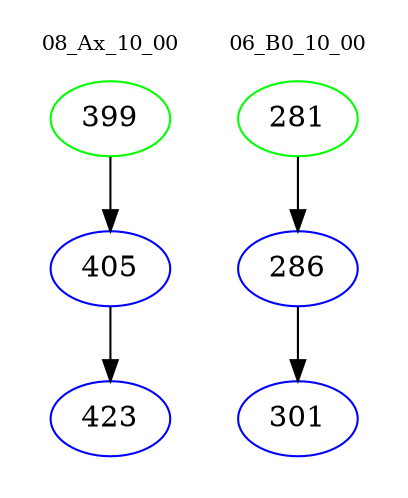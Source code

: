 digraph{
subgraph cluster_0 {
color = white
label = "08_Ax_10_00";
fontsize=10;
T0_399 [label="399", color="green"]
T0_399 -> T0_405 [color="black"]
T0_405 [label="405", color="blue"]
T0_405 -> T0_423 [color="black"]
T0_423 [label="423", color="blue"]
}
subgraph cluster_1 {
color = white
label = "06_B0_10_00";
fontsize=10;
T1_281 [label="281", color="green"]
T1_281 -> T1_286 [color="black"]
T1_286 [label="286", color="blue"]
T1_286 -> T1_301 [color="black"]
T1_301 [label="301", color="blue"]
}
}
